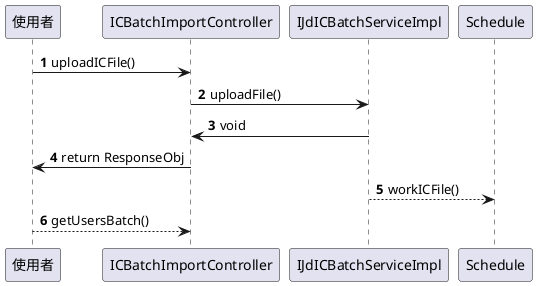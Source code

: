 @startuml

autonumber

使用者 -> ICBatchImportController: uploadICFile()
ICBatchImportController -> IJdICBatchServiceImpl: uploadFile()
IJdICBatchServiceImpl -> ICBatchImportController: void
ICBatchImportController -> 使用者: return ResponseObj
IJdICBatchServiceImpl --> Schedule: workICFile()
使用者 --> ICBatchImportController: getUsersBatch()
@enduml
